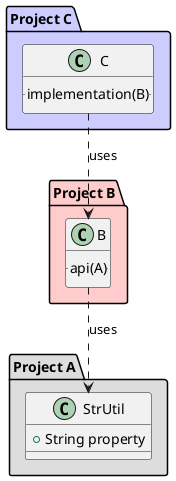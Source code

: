 @startuml

package "Project A" #DDDDDD {
    class StrUtil {
        +String property
    }
}

package "Project B" #FFCCCC {
    class B {
        ..api(A)..
    }
    B ..> StrUtil : uses
}

package "Project C" #CCCCFF {
    class C {
        ..implementation(B)..
    }
    C ..> B : uses
}

@enduml

